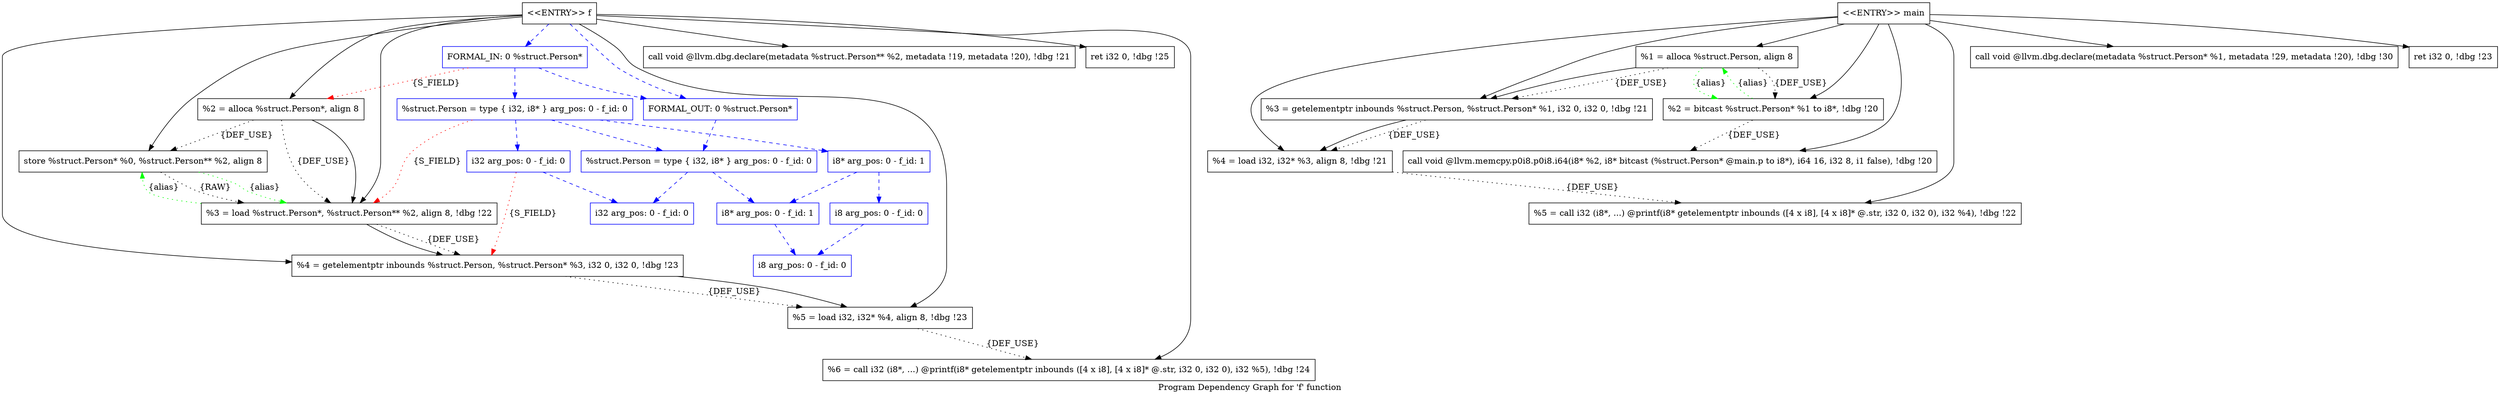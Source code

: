 digraph "Program Dependency Graph for 'f' function" {
	label="Program Dependency Graph for 'f' function";
graph [ splines=true ]
	Node0x7fe868e02ba0 [shape=record,label="{  store %struct.Person* %0, %struct.Person** %2, align 8}"];
	Node0x7fe868e02ba0 -> Node0x7fe868e02c40[style=dotted,label = "{RAW} "];
	Node0x7fe868e02ba0 -> Node0x7fe868e02c40[style=dotted, label="{alias}", color="green", penwidth="1.0"];
	Node0x7fe868e02c40 [shape=record,label="{  %3 = load %struct.Person*, %struct.Person** %2, align 8, !dbg !22}"];
	Node0x7fe868e02c40 -> Node0x7fe868c0d860[style=dotted,label = "{DEF_USE}" ];
	Node0x7fe868e02c40 -> Node0x7fe868c0d860;
	Node0x7fe868e02c40 -> Node0x7fe868e02ba0[style=dotted, label="{alias}", color="green", penwidth="1.0"];
	Node0x7fe868c0d860 [shape=record,label="{  %4 = getelementptr inbounds %struct.Person, %struct.Person* %3, i32 0, i32 0, !dbg !23}"];
	Node0x7fe868c0d860 -> Node0x7fe868c0dce0[style=dotted,label = "{DEF_USE}" ];
	Node0x7fe868c0d860 -> Node0x7fe868c0dce0;
	Node0x7fe868c0dce0 [shape=record,label="{  %5 = load i32, i32* %4, align 8, !dbg !23}"];
	Node0x7fe868c0dce0 -> Node0x7fe868c0ff60[style=dotted,label = "{DEF_USE}" ];
	Node0x7fe868c0ff60 [shape=record,label="{  %6 = call i32 (i8*, ...) @printf(i8* getelementptr inbounds ([4 x i8], [4 x i8]* @.str, i32 0, i32 0), i32 %5), !dbg !24}"];
	Node0x7fe868c0df70 [shape=record,label="{\<\<ENTRY\>\> f}"];
	Node0x7fe868c0df70 -> Node0x7fe868e02ba0;
	Node0x7fe868c0df70 -> Node0x7fe868c0dfc0;
	Node0x7fe868c0df70 -> Node0x7fe868e02c40;
	Node0x7fe868c0df70 -> Node0x7fe868c0d860;
	Node0x7fe868c0df70 -> Node0x7fe868c0dce0;
	Node0x7fe868c0df70 -> Node0x7fe868c0ff60;
	Node0x7fe868c0df70 -> Node0x7fe868c0e010;
	Node0x7fe868c0df70 -> Node0x7fe868c0e0e0;
	Node0x7fe868c0df70 -> Node0x7fe868e03010[style=dashed, color="blue"];
	Node0x7fe868c0df70 -> Node0x7fe868e037b0[style=dashed, color="blue"];
	Node0x7fe868c0dfc0 [shape=record,label="{  call void @llvm.dbg.declare(metadata %struct.Person** %2, metadata !19, metadata !20), !dbg !21}"];
	Node0x7fe868c0e010 [shape=record,label="{  ret i32 0, !dbg !25}"];
	Node0x7fe868c0e0e0 [shape=record,label="{  %2 = alloca %struct.Person*, align 8}"];
	Node0x7fe868c0e0e0 -> Node0x7fe868e02ba0[style=dotted,label = "{DEF_USE}" ];
	Node0x7fe868c0e0e0 -> Node0x7fe868e02c40[style=dotted,label = "{DEF_USE}" ];
	Node0x7fe868c0e0e0 -> Node0x7fe868e02c40;
	Node0x7fe868e02b80 [shape=record,color="blue",label="{i32 arg_pos: 0 - f_id: 0}"];
	Node0x7fe868e02b80 -> Node0x7fe868c0d860[style=dotted, label="{S_FIELD}", color="red", penwidth="1.0"];
	Node0x7fe868e02b80 -> Node0x7fe868e03860[style=dashed, color="blue"];
	Node0x7fe868e03010 [shape=record,color="blue",label="{FORMAL_IN: 0 %struct.Person*}"];
	Node0x7fe868e03010 -> Node0x7fe868e02a30[style=dashed, color="blue"];
	Node0x7fe868e03010 -> Node0x7fe868c0e0e0[style=dotted, label="{S_FIELD}", color="red", penwidth="1.0"];
	Node0x7fe868e03010 -> Node0x7fe868e037b0[style=dashed, color="blue"];
	Node0x7fe868e02a30 [shape=record,color="blue",label="{%struct.Person = type \{ i32, i8* \} arg_pos: 0 - f_id: 0}"];
	Node0x7fe868e02a30 -> Node0x7fe868e02b80[style=dashed, color="blue"];
	Node0x7fe868e02a30 -> Node0x7fe868e036f0[style=dashed, color="blue"];
	Node0x7fe868e02a30 -> Node0x7fe868e03800[style=dashed, color="blue"];
	Node0x7fe868e02a30 -> Node0x7fe868e02c40[style=dotted, label="{S_FIELD}", color="red", penwidth="1.0"];
	Node0x7fe868e036f0 [shape=record,color="blue",label="{i8* arg_pos: 0 - f_id: 1}"];
	Node0x7fe868e036f0 -> Node0x7fe868e03760[style=dashed, color="blue"];
	Node0x7fe868e036f0 -> Node0x7fe868e039c0[style=dashed, color="blue"];
	Node0x7fe868e03760 [shape=record,color="blue",label="{i8 arg_pos: 0 - f_id: 0}"];
	Node0x7fe868e03760 -> Node0x7fe868e03a30[style=dashed, color="blue"];
	Node0x7fe868e037b0 [shape=record,color="blue",label="{FORMAL_OUT: 0 %struct.Person*}"];
	Node0x7fe868e037b0 -> Node0x7fe868e03800[style=dashed, color="blue"];
	Node0x7fe868e03800 [shape=record,color="blue",label="{%struct.Person = type \{ i32, i8* \} arg_pos: 0 - f_id: 0}"];
	Node0x7fe868e03800 -> Node0x7fe868e03860[style=dashed, color="blue"];
	Node0x7fe868e03800 -> Node0x7fe868e039c0[style=dashed, color="blue"];
	Node0x7fe868e03860 [shape=record,color="blue",label="{i32 arg_pos: 0 - f_id: 0}"];
	Node0x7fe868e039c0 [shape=record,color="blue",label="{i8* arg_pos: 0 - f_id: 1}"];
	Node0x7fe868e039c0 -> Node0x7fe868e03a30[style=dashed, color="blue"];
	Node0x7fe868e03a30 [shape=record,color="blue",label="{i8 arg_pos: 0 - f_id: 0}"];
	Node0x7fe868e04660 [shape=record,label="{  %1 = alloca %struct.Person, align 8}"];
	Node0x7fe868e04660 -> Node0x7fe868e04720[style=dotted,label = "{DEF_USE}" ];
	Node0x7fe868e04660 -> Node0x7fe868e04770[style=dotted,label = "{DEF_USE}" ];
	Node0x7fe868e04660 -> Node0x7fe868e04770;
	Node0x7fe868e04660 -> Node0x7fe868e04720[style=dotted, label="{alias}", color="green", penwidth="1.0"];
	Node0x7fe868e04720 [shape=record,label="{  %2 = bitcast %struct.Person* %1 to i8*, !dbg !20}"];
	Node0x7fe868e04720 -> Node0x7fe868e04820[style=dotted,label = "{DEF_USE}" ];
	Node0x7fe868e04720 -> Node0x7fe868e04660[style=dotted, label="{alias}", color="green", penwidth="1.0"];
	Node0x7fe868e04770 [shape=record,label="{  %3 = getelementptr inbounds %struct.Person, %struct.Person* %1, i32 0, i32 0, !dbg !21}"];
	Node0x7fe868e04770 -> Node0x7fe868e04240[style=dotted,label = "{DEF_USE}" ];
	Node0x7fe868e04770 -> Node0x7fe868e04240;
	Node0x7fe868e04820 [shape=record,label="{  call void @llvm.memcpy.p0i8.p0i8.i64(i8* %2, i8* bitcast (%struct.Person* @main.p to i8*), i64 16, i32 8, i1 false), !dbg !20}"];
	Node0x7fe868e04240 [shape=record,label="{  %4 = load i32, i32* %3, align 8, !dbg !21}"];
	Node0x7fe868e04240 -> Node0x7fe868e047c0[style=dotted,label = "{DEF_USE}" ];
	Node0x7fe868e047c0 [shape=record,label="{  %5 = call i32 (i8*, ...) @printf(i8* getelementptr inbounds ([4 x i8], [4 x i8]* @.str, i32 0, i32 0), i32 %4), !dbg !22}"];
	Node0x7fe868e048f0 [shape=record,label="{\<\<ENTRY\>\> main}"];
	Node0x7fe868e048f0 -> Node0x7fe868e04660;
	Node0x7fe868e048f0 -> Node0x7fe868e04940;
	Node0x7fe868e048f0 -> Node0x7fe868e04720;
	Node0x7fe868e048f0 -> Node0x7fe868e04820;
	Node0x7fe868e048f0 -> Node0x7fe868e04770;
	Node0x7fe868e048f0 -> Node0x7fe868e04240;
	Node0x7fe868e048f0 -> Node0x7fe868e047c0;
	Node0x7fe868e048f0 -> Node0x7fe868e04990;
	Node0x7fe868e04940 [shape=record,label="{  call void @llvm.dbg.declare(metadata %struct.Person* %1, metadata !29, metadata !20), !dbg !30}"];
	Node0x7fe868e04990 [shape=record,label="{  ret i32 0, !dbg !23}"];
}
